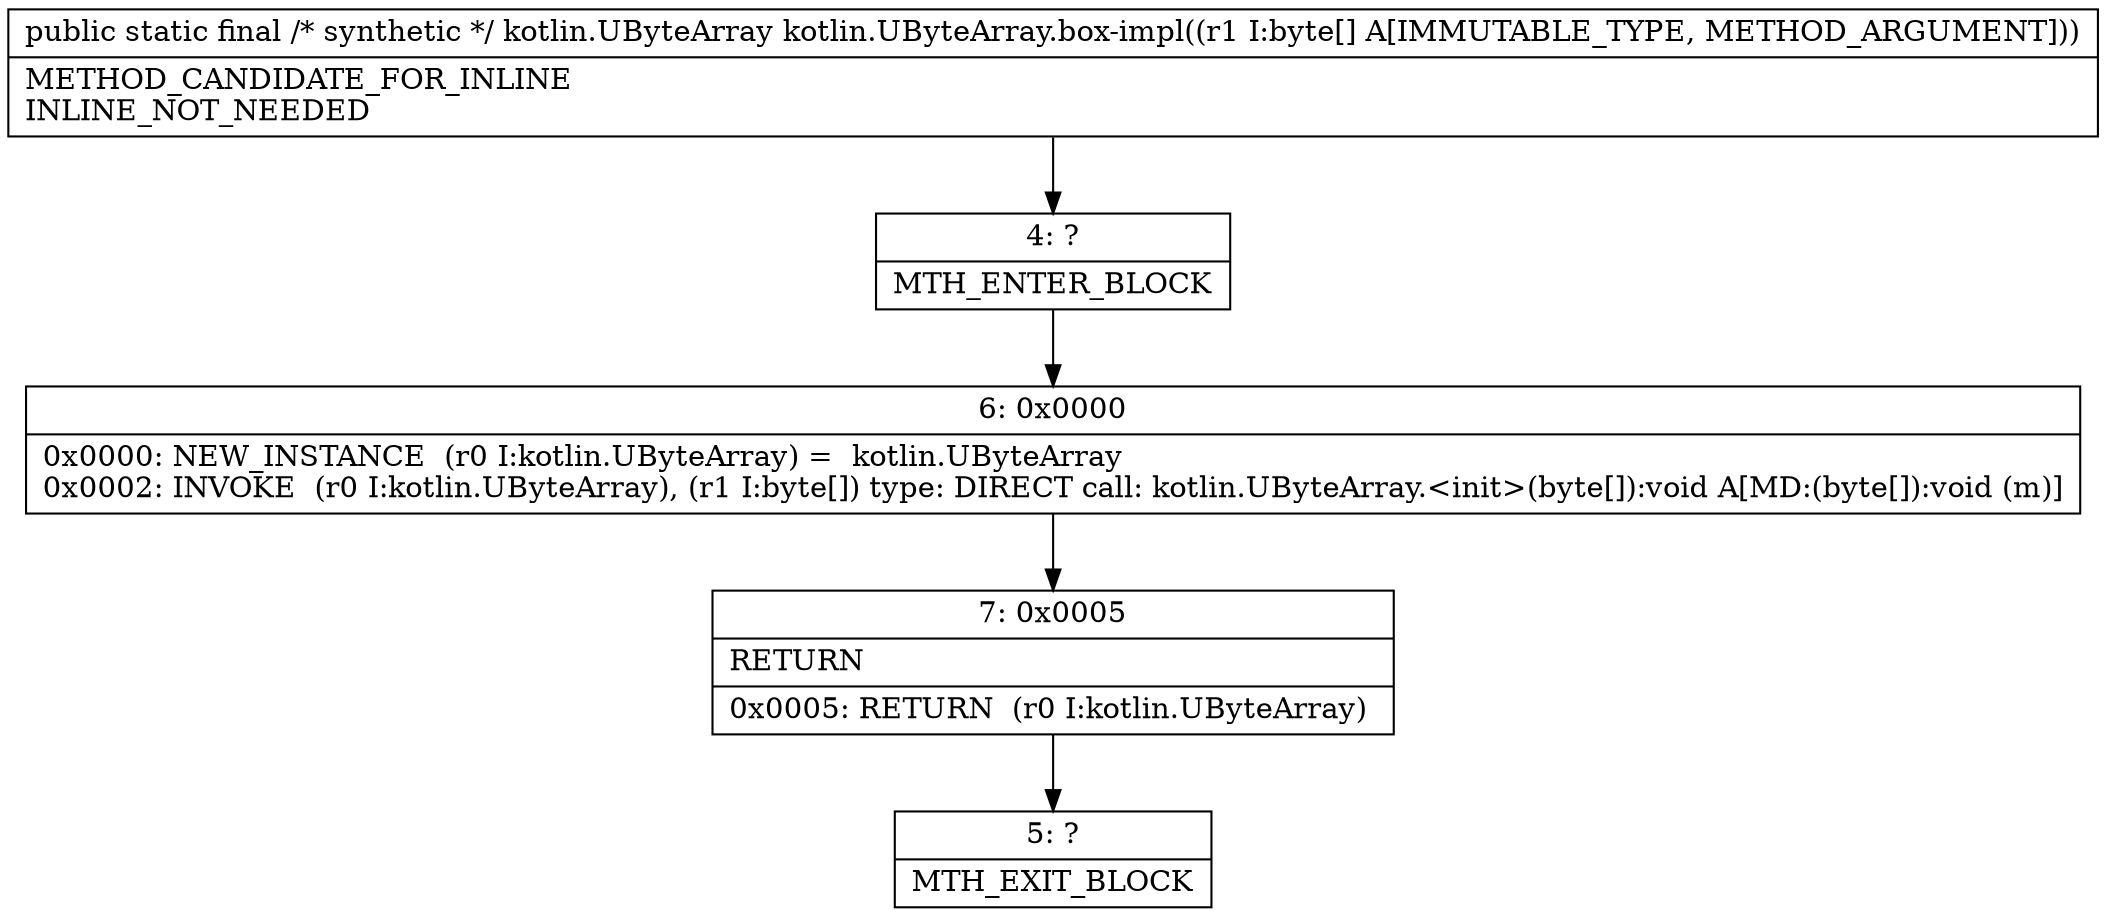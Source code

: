 digraph "CFG forkotlin.UByteArray.box\-impl([B)Lkotlin\/UByteArray;" {
Node_4 [shape=record,label="{4\:\ ?|MTH_ENTER_BLOCK\l}"];
Node_6 [shape=record,label="{6\:\ 0x0000|0x0000: NEW_INSTANCE  (r0 I:kotlin.UByteArray) =  kotlin.UByteArray \l0x0002: INVOKE  (r0 I:kotlin.UByteArray), (r1 I:byte[]) type: DIRECT call: kotlin.UByteArray.\<init\>(byte[]):void A[MD:(byte[]):void (m)]\l}"];
Node_7 [shape=record,label="{7\:\ 0x0005|RETURN\l|0x0005: RETURN  (r0 I:kotlin.UByteArray) \l}"];
Node_5 [shape=record,label="{5\:\ ?|MTH_EXIT_BLOCK\l}"];
MethodNode[shape=record,label="{public static final \/* synthetic *\/ kotlin.UByteArray kotlin.UByteArray.box\-impl((r1 I:byte[] A[IMMUTABLE_TYPE, METHOD_ARGUMENT]))  | METHOD_CANDIDATE_FOR_INLINE\lINLINE_NOT_NEEDED\l}"];
MethodNode -> Node_4;Node_4 -> Node_6;
Node_6 -> Node_7;
Node_7 -> Node_5;
}

